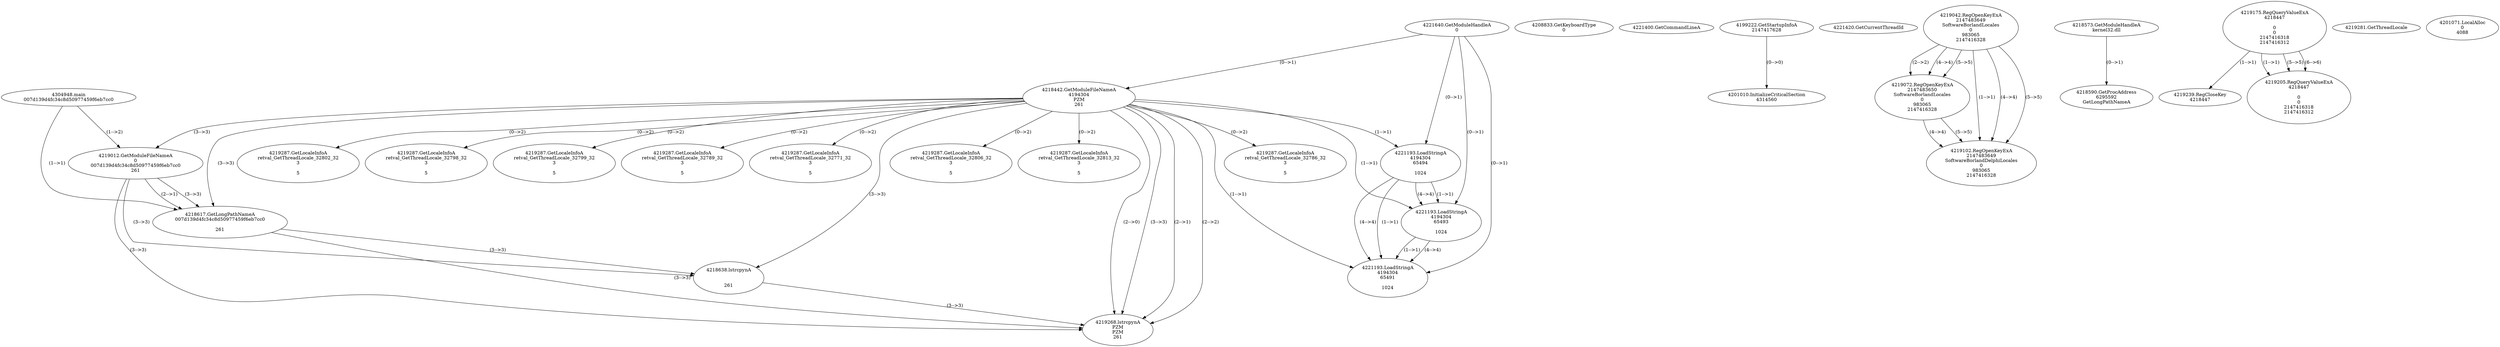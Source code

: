 // Global SCDG with merge call
digraph {
	0 [label="4304948.main
007d139d4fc34c8d50977459f6eb7cc0"]
	1 [label="4221640.GetModuleHandleA
0"]
	2 [label="4208833.GetKeyboardType
0"]
	3 [label="4221400.GetCommandLineA
"]
	4 [label="4199222.GetStartupInfoA
2147417628"]
	5 [label="4221420.GetCurrentThreadId
"]
	6 [label="4218442.GetModuleFileNameA
4194304
PZM
261"]
	1 -> 6 [label="(0-->1)"]
	7 [label="4219012.GetModuleFileNameA
0
007d139d4fc34c8d50977459f6eb7cc0
261"]
	0 -> 7 [label="(1-->2)"]
	6 -> 7 [label="(3-->3)"]
	8 [label="4219042.RegOpenKeyExA
2147483649
Software\Borland\Locales
0
983065
2147416328"]
	9 [label="4219072.RegOpenKeyExA
2147483650
Software\Borland\Locales
0
983065
2147416328"]
	8 -> 9 [label="(2-->2)"]
	8 -> 9 [label="(4-->4)"]
	8 -> 9 [label="(5-->5)"]
	10 [label="4219102.RegOpenKeyExA
2147483649
Software\Borland\Delphi\Locales
0
983065
2147416328"]
	8 -> 10 [label="(1-->1)"]
	8 -> 10 [label="(4-->4)"]
	9 -> 10 [label="(4-->4)"]
	8 -> 10 [label="(5-->5)"]
	9 -> 10 [label="(5-->5)"]
	11 [label="4218573.GetModuleHandleA
kernel32.dll"]
	12 [label="4218590.GetProcAddress
6295592
GetLongPathNameA"]
	11 -> 12 [label="(0-->1)"]
	13 [label="4218617.GetLongPathNameA
007d139d4fc34c8d50977459f6eb7cc0

261"]
	0 -> 13 [label="(1-->1)"]
	7 -> 13 [label="(2-->1)"]
	6 -> 13 [label="(3-->3)"]
	7 -> 13 [label="(3-->3)"]
	14 [label="4218638.lstrcpynA


261"]
	6 -> 14 [label="(3-->3)"]
	7 -> 14 [label="(3-->3)"]
	13 -> 14 [label="(3-->3)"]
	15 [label="4219175.RegQueryValueExA
4218447

0
0
2147416318
2147416312"]
	16 [label="4219239.RegCloseKey
4218447"]
	15 -> 16 [label="(1-->1)"]
	17 [label="4219268.lstrcpynA
PZM
PZM
261"]
	6 -> 17 [label="(2-->1)"]
	6 -> 17 [label="(2-->2)"]
	6 -> 17 [label="(3-->3)"]
	7 -> 17 [label="(3-->3)"]
	13 -> 17 [label="(3-->3)"]
	14 -> 17 [label="(3-->3)"]
	6 -> 17 [label="(2-->0)"]
	18 [label="4219281.GetThreadLocale
"]
	19 [label="4219287.GetLocaleInfoA
retval_GetThreadLocale_32786_32
3

5"]
	6 -> 19 [label="(0-->2)"]
	20 [label="4221193.LoadStringA
4194304
65494

1024"]
	1 -> 20 [label="(0-->1)"]
	6 -> 20 [label="(1-->1)"]
	21 [label="4221193.LoadStringA
4194304
65493

1024"]
	1 -> 21 [label="(0-->1)"]
	6 -> 21 [label="(1-->1)"]
	20 -> 21 [label="(1-->1)"]
	20 -> 21 [label="(4-->4)"]
	22 [label="4221193.LoadStringA
4194304
65491

1024"]
	1 -> 22 [label="(0-->1)"]
	6 -> 22 [label="(1-->1)"]
	20 -> 22 [label="(1-->1)"]
	21 -> 22 [label="(1-->1)"]
	20 -> 22 [label="(4-->4)"]
	21 -> 22 [label="(4-->4)"]
	23 [label="4219205.RegQueryValueExA
4218447

0
0
2147416318
2147416312"]
	15 -> 23 [label="(1-->1)"]
	15 -> 23 [label="(5-->5)"]
	15 -> 23 [label="(6-->6)"]
	24 [label="4219287.GetLocaleInfoA
retval_GetThreadLocale_32802_32
3

5"]
	6 -> 24 [label="(0-->2)"]
	25 [label="4219287.GetLocaleInfoA
retval_GetThreadLocale_32798_32
3

5"]
	6 -> 25 [label="(0-->2)"]
	26 [label="4219287.GetLocaleInfoA
retval_GetThreadLocale_32799_32
3

5"]
	6 -> 26 [label="(0-->2)"]
	27 [label="4201010.InitializeCriticalSection
4314560"]
	4 -> 27 [label="(0-->0)"]
	28 [label="4201071.LocalAlloc
0
4088"]
	29 [label="4219287.GetLocaleInfoA
retval_GetThreadLocale_32789_32
3

5"]
	6 -> 29 [label="(0-->2)"]
	30 [label="4219287.GetLocaleInfoA
retval_GetThreadLocale_32771_32
3

5"]
	6 -> 30 [label="(0-->2)"]
	31 [label="4219287.GetLocaleInfoA
retval_GetThreadLocale_32806_32
3

5"]
	6 -> 31 [label="(0-->2)"]
	32 [label="4219287.GetLocaleInfoA
retval_GetThreadLocale_32813_32
3

5"]
	6 -> 32 [label="(0-->2)"]
}
